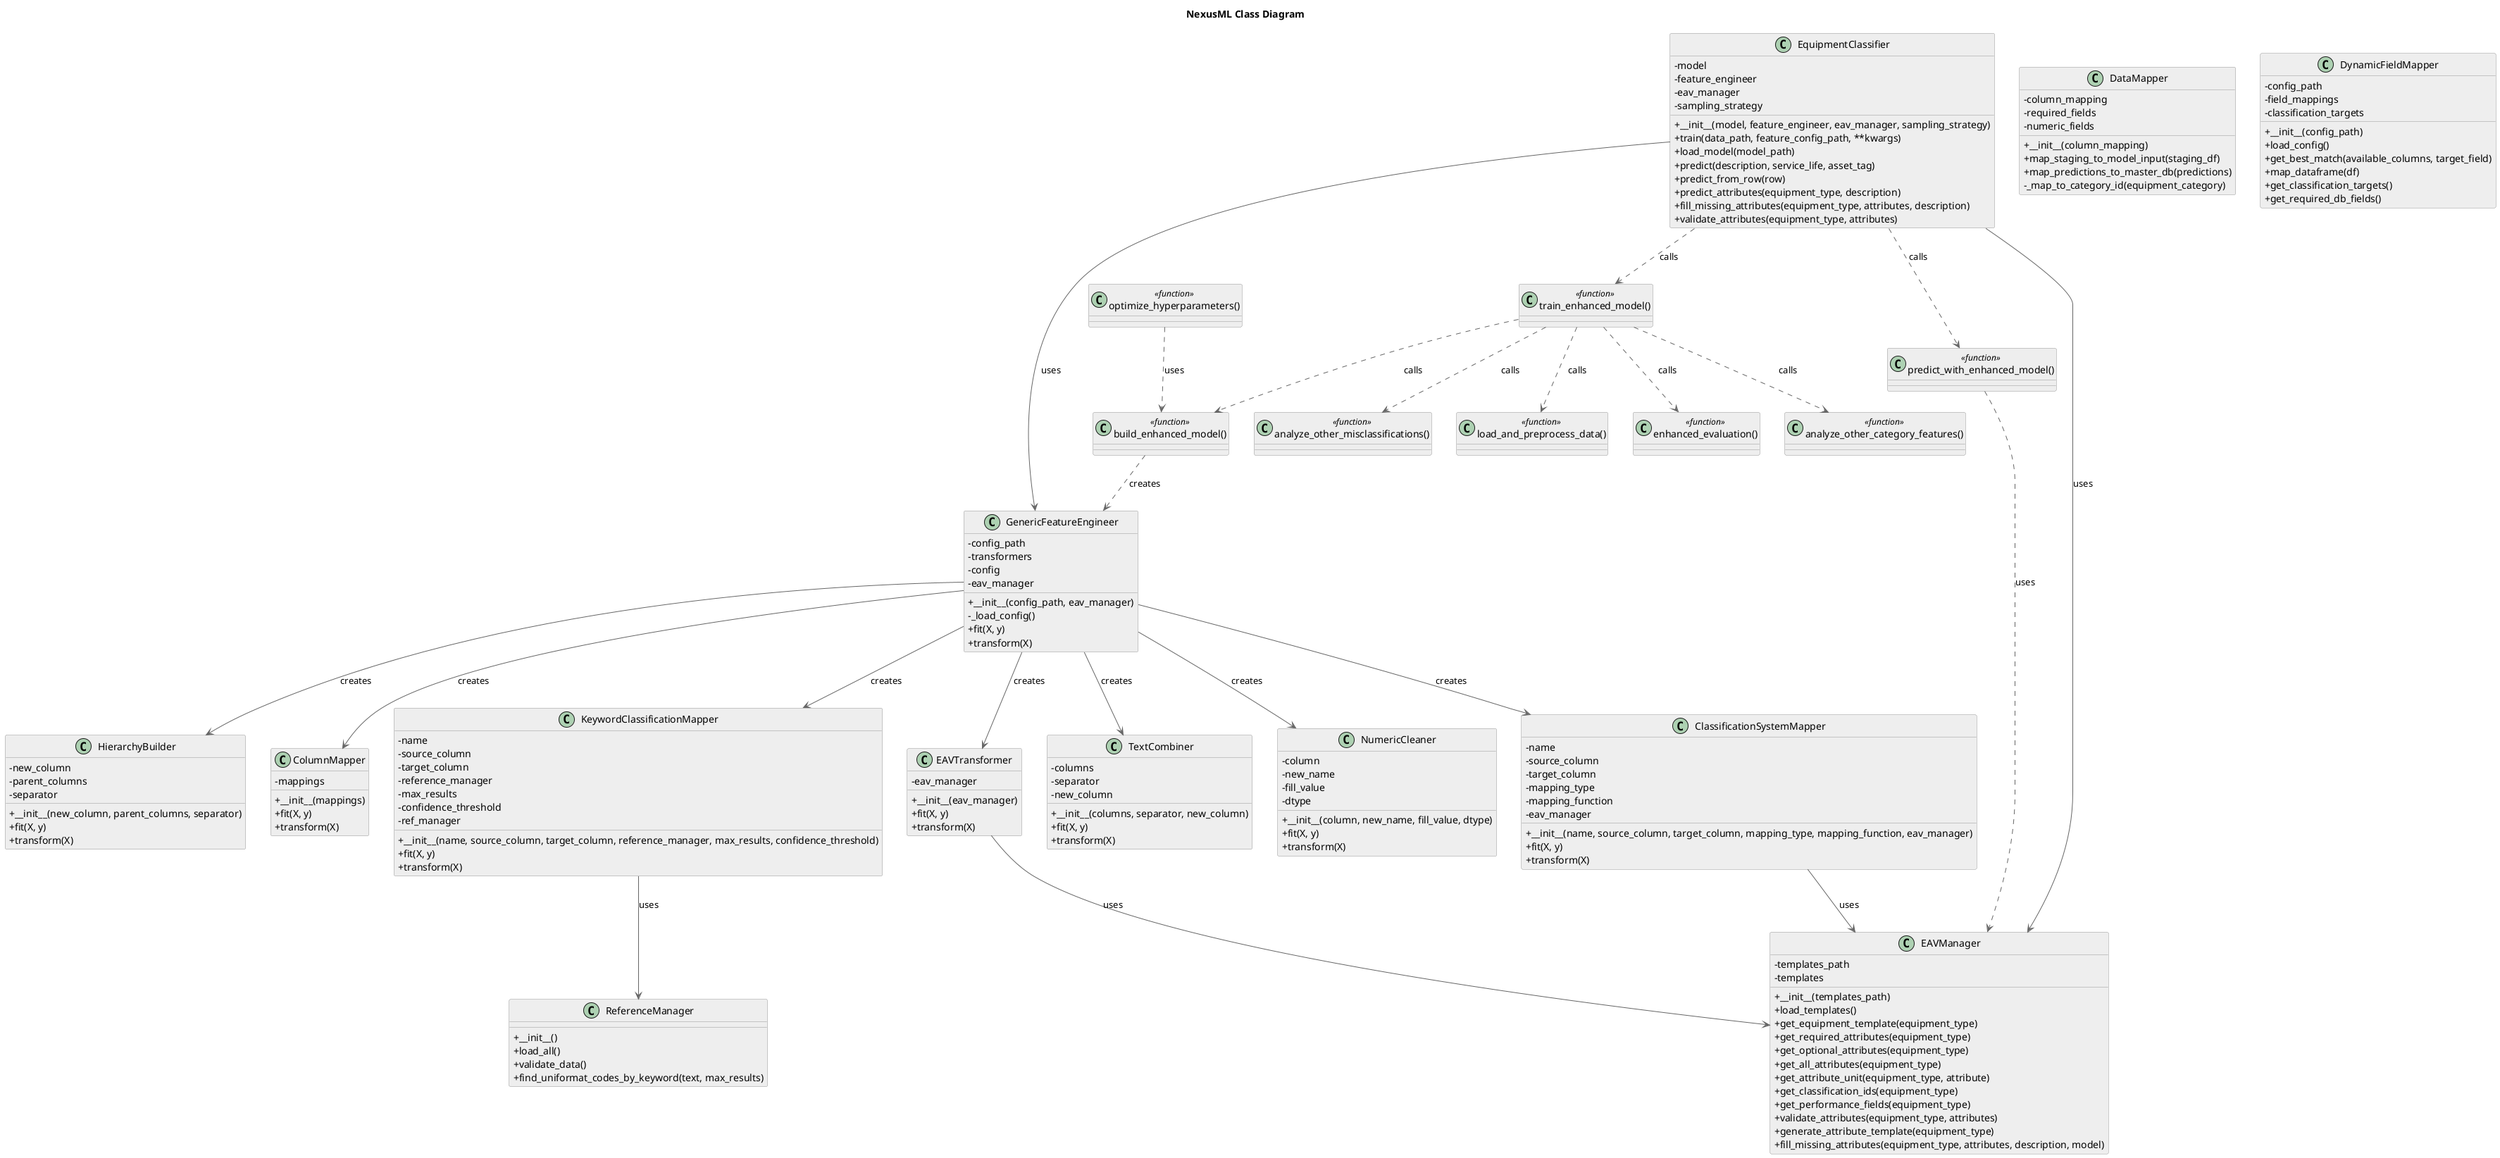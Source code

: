 @startuml "NexusML Class Diagram"

' Style definitions
skinparam classAttributeIconSize 0
skinparam backgroundColor white
skinparam ArrowColor #666666
skinparam ClassBorderColor #999999
skinparam ClassBackgroundColor #EEEEEE

' Title
title NexusML Class Diagram

' Classes
class EquipmentClassifier {
  -model
  -feature_engineer
  -eav_manager
  -sampling_strategy
  +__init__(model, feature_engineer, eav_manager, sampling_strategy)
  +train(data_path, feature_config_path, **kwargs)
  +load_model(model_path)
  +predict(description, service_life, asset_tag)
  +predict_from_row(row)
  +predict_attributes(equipment_type, description)
  +fill_missing_attributes(equipment_type, attributes, description)
  +validate_attributes(equipment_type, attributes)
}

class DataMapper {
  -column_mapping
  -required_fields
  -numeric_fields
  +__init__(column_mapping)
  +map_staging_to_model_input(staging_df)
  +map_predictions_to_master_db(predictions)
  -_map_to_category_id(equipment_category)
}

class DynamicFieldMapper {
  -config_path
  -field_mappings
  -classification_targets
  +__init__(config_path)
  +load_config()
  +get_best_match(available_columns, target_field)
  +map_dataframe(df)
  +get_classification_targets()
  +get_required_db_fields()
}

class EAVManager {
  -templates_path
  -templates
  +__init__(templates_path)
  +load_templates()
  +get_equipment_template(equipment_type)
  +get_required_attributes(equipment_type)
  +get_optional_attributes(equipment_type)
  +get_all_attributes(equipment_type)
  +get_attribute_unit(equipment_type, attribute)
  +get_classification_ids(equipment_type)
  +get_performance_fields(equipment_type)
  +validate_attributes(equipment_type, attributes)
  +generate_attribute_template(equipment_type)
  +fill_missing_attributes(equipment_type, attributes, description, model)
}

class EAVTransformer {
  -eav_manager
  +__init__(eav_manager)
  +fit(X, y)
  +transform(X)
}

class GenericFeatureEngineer {
  -config_path
  -transformers
  -config
  -eav_manager
  +__init__(config_path, eav_manager)
  -_load_config()
  +fit(X, y)
  +transform(X)
}

class TextCombiner {
  -columns
  -separator
  -new_column
  +__init__(columns, separator, new_column)
  +fit(X, y)
  +transform(X)
}

class NumericCleaner {
  -column
  -new_name
  -fill_value
  -dtype
  +__init__(column, new_name, fill_value, dtype)
  +fit(X, y)
  +transform(X)
}

class HierarchyBuilder {
  -new_column
  -parent_columns
  -separator
  +__init__(new_column, parent_columns, separator)
  +fit(X, y)
  +transform(X)
}

class ColumnMapper {
  -mappings
  +__init__(mappings)
  +fit(X, y)
  +transform(X)
}

class KeywordClassificationMapper {
  -name
  -source_column
  -target_column
  -reference_manager
  -max_results
  -confidence_threshold
  -ref_manager
  +__init__(name, source_column, target_column, reference_manager, max_results, confidence_threshold)
  +fit(X, y)
  +transform(X)
}

class ClassificationSystemMapper {
  -name
  -source_column
  -target_column
  -mapping_type
  -mapping_function
  -eav_manager
  +__init__(name, source_column, target_column, mapping_type, mapping_function, eav_manager)
  +fit(X, y)
  +transform(X)
}

class ReferenceManager {
  +__init__()
  +load_all()
  +validate_data()
  +find_uniformat_codes_by_keyword(text, max_results)
}

' Functions
class "train_enhanced_model()" as train_enhanced_model << function >>
class "predict_with_enhanced_model()" as predict_with_enhanced_model << function >>
class "build_enhanced_model()" as build_enhanced_model << function >>
class "optimize_hyperparameters()" as optimize_hyperparameters << function >>
class "enhanced_evaluation()" as enhanced_evaluation << function >>
class "analyze_other_category_features()" as analyze_other_category_features << function >>
class "analyze_other_misclassifications()" as analyze_other_misclassifications << function >>
class "load_and_preprocess_data()" as load_and_preprocess_data << function >>

' Relationships
EquipmentClassifier --> EAVManager : uses
EquipmentClassifier --> GenericFeatureEngineer : uses
EquipmentClassifier ..> train_enhanced_model : calls
EquipmentClassifier ..> predict_with_enhanced_model : calls

GenericFeatureEngineer --> TextCombiner : creates
GenericFeatureEngineer --> NumericCleaner : creates
GenericFeatureEngineer --> HierarchyBuilder : creates
GenericFeatureEngineer --> ColumnMapper : creates
GenericFeatureEngineer --> KeywordClassificationMapper : creates
GenericFeatureEngineer --> ClassificationSystemMapper : creates
GenericFeatureEngineer --> EAVTransformer : creates

EAVTransformer --> EAVManager : uses

KeywordClassificationMapper --> ReferenceManager : uses
ClassificationSystemMapper --> EAVManager : uses

train_enhanced_model ..> load_and_preprocess_data : calls
train_enhanced_model ..> build_enhanced_model : calls
train_enhanced_model ..> enhanced_evaluation : calls
train_enhanced_model ..> analyze_other_category_features : calls
train_enhanced_model ..> analyze_other_misclassifications : calls

predict_with_enhanced_model ..> EAVManager : uses

build_enhanced_model ..> GenericFeatureEngineer : creates

optimize_hyperparameters ..> build_enhanced_model : uses

@enduml